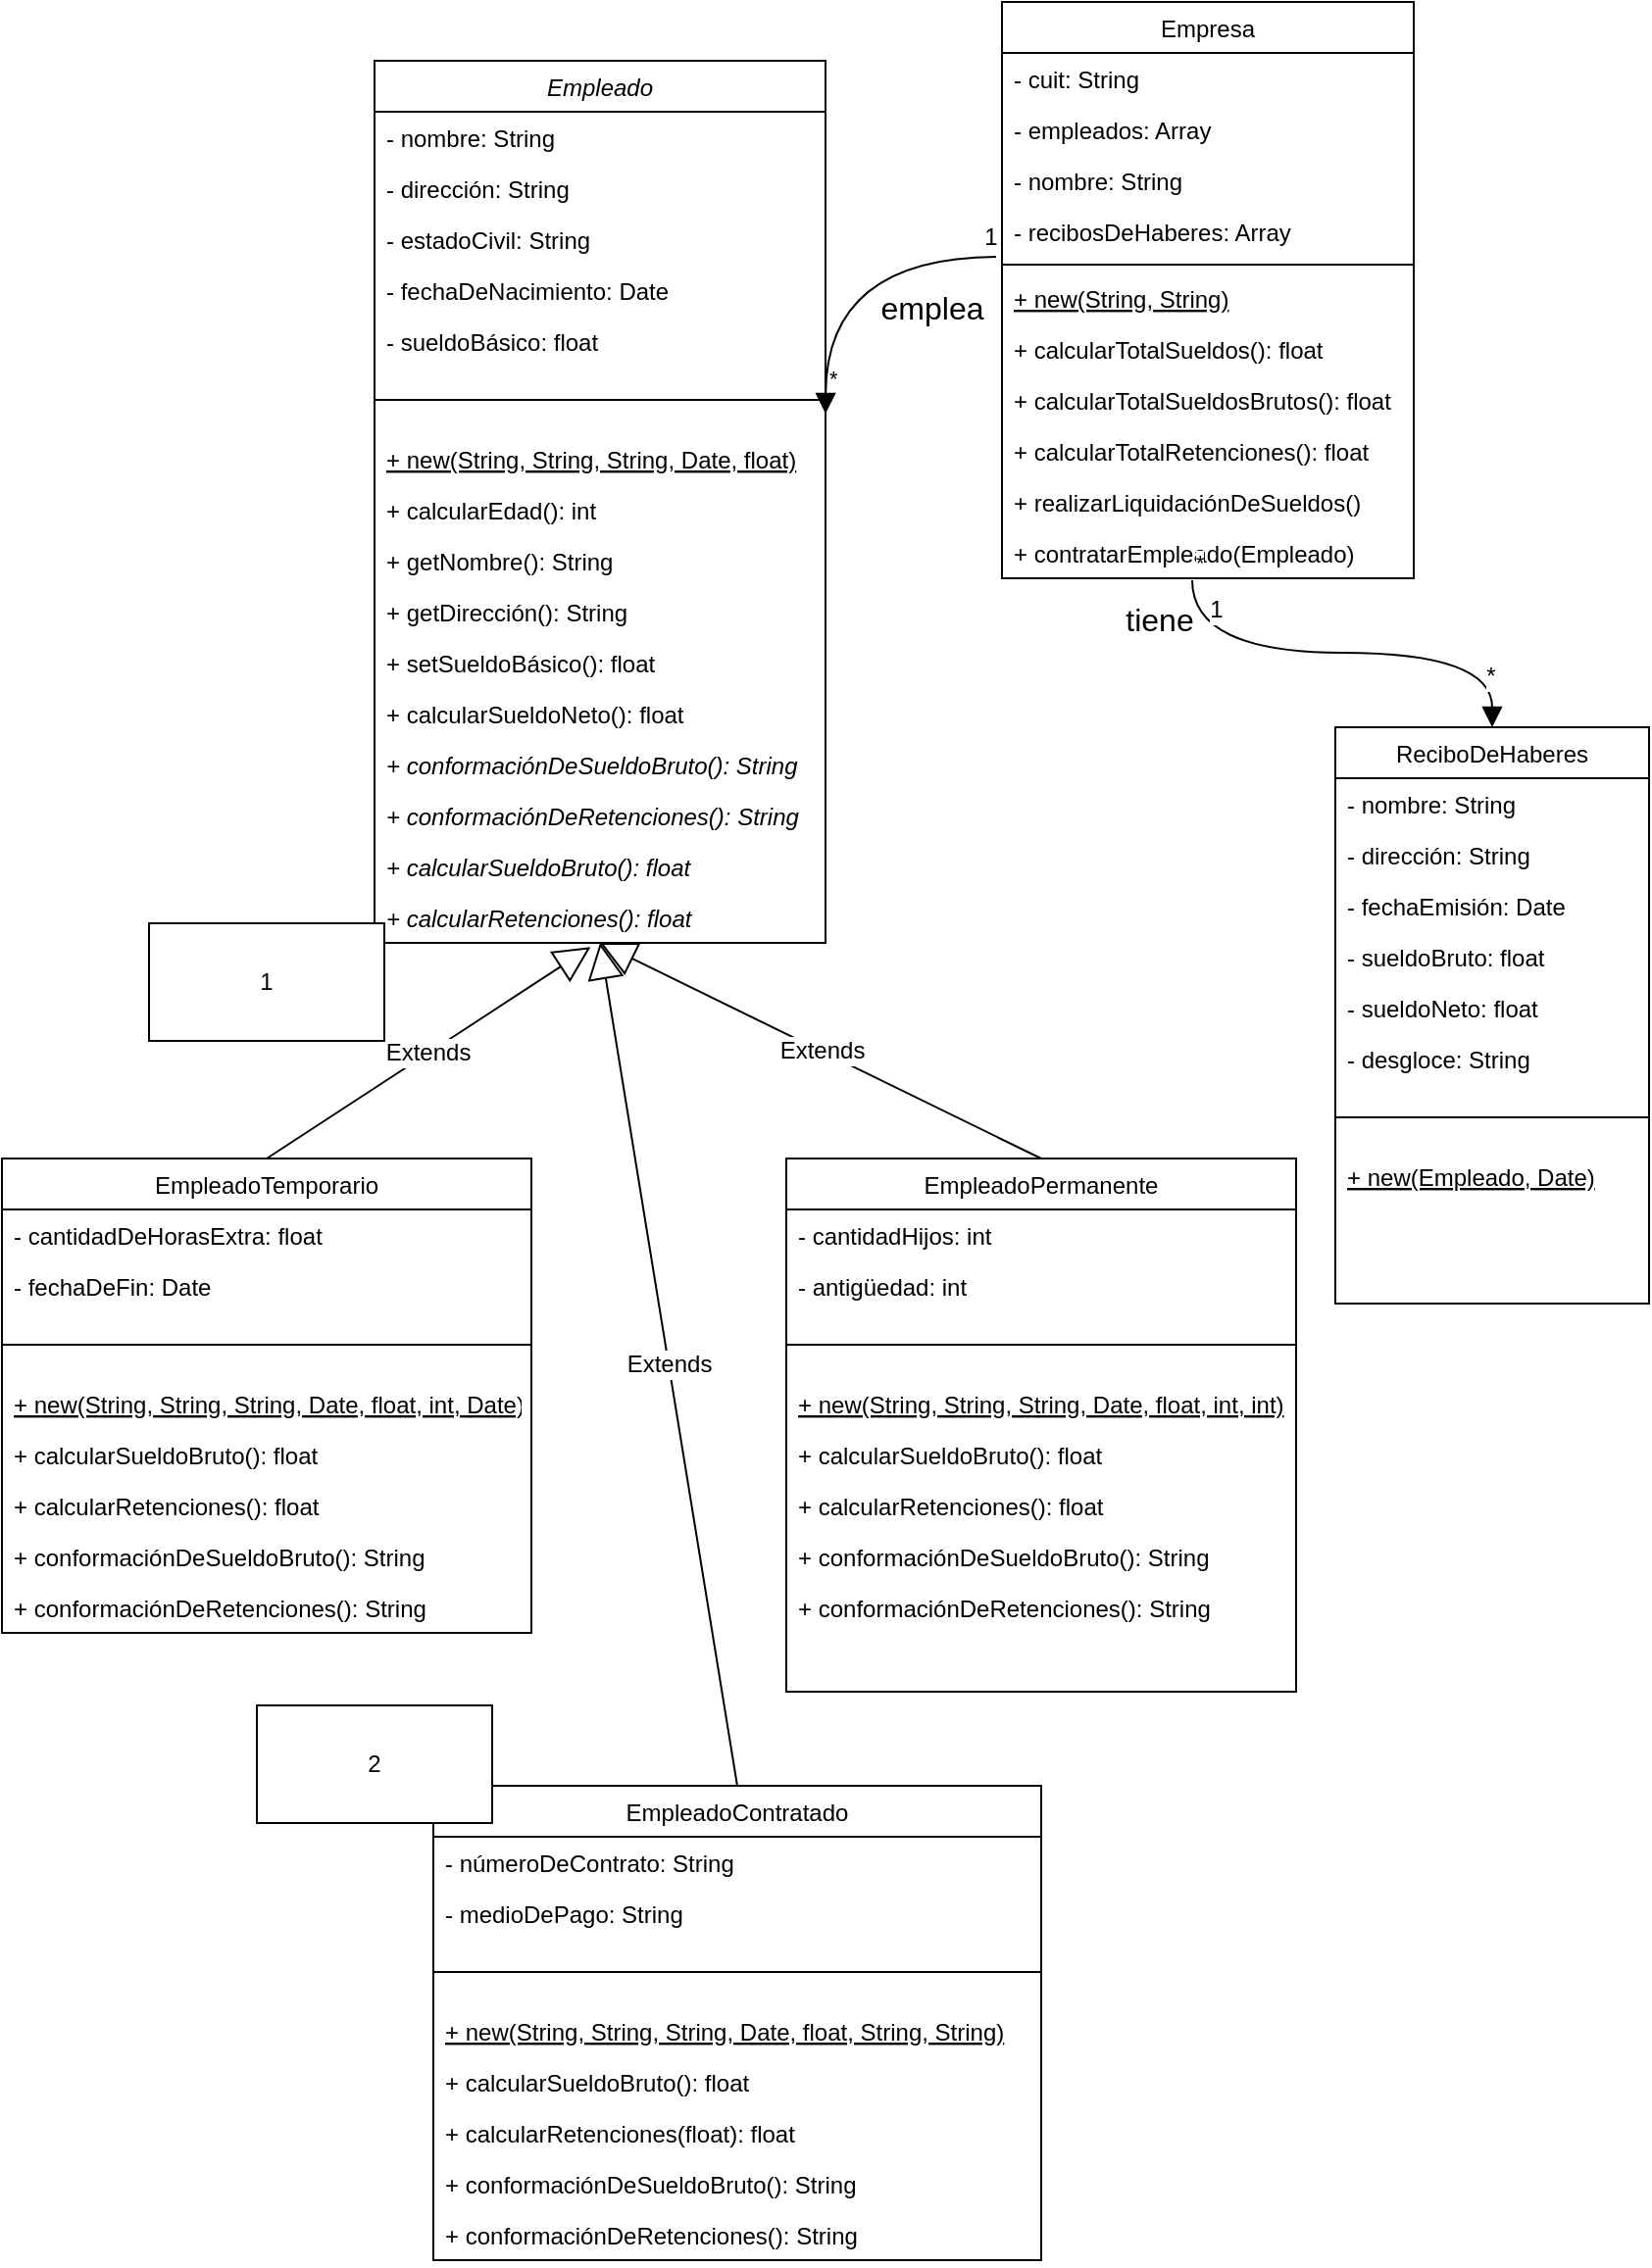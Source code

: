 <mxfile version="24.7.7">
  <diagram id="C5RBs43oDa-KdzZeNtuy" name="Page-1">
    <mxGraphModel dx="1816" dy="514" grid="1" gridSize="10" guides="1" tooltips="1" connect="1" arrows="1" fold="1" page="1" pageScale="1" pageWidth="827" pageHeight="1169" math="0" shadow="0">
      <root>
        <mxCell id="WIyWlLk6GJQsqaUBKTNV-0" />
        <mxCell id="WIyWlLk6GJQsqaUBKTNV-1" parent="WIyWlLk6GJQsqaUBKTNV-0" />
        <mxCell id="zkfFHV4jXpPFQw0GAbJ--0" value="Empresa" style="swimlane;fontStyle=0;align=center;verticalAlign=top;childLayout=stackLayout;horizontal=1;startSize=26;horizontalStack=0;resizeParent=1;resizeLast=0;collapsible=1;marginBottom=0;rounded=0;shadow=0;strokeWidth=1;" parent="WIyWlLk6GJQsqaUBKTNV-1" vertex="1">
          <mxGeometry x="420" y="20" width="210" height="294" as="geometry">
            <mxRectangle x="170" y="70" width="160" height="26" as="alternateBounds" />
          </mxGeometry>
        </mxCell>
        <mxCell id="zkfFHV4jXpPFQw0GAbJ--1" value="- cuit: String" style="text;align=left;verticalAlign=top;spacingLeft=4;spacingRight=4;overflow=hidden;rotatable=0;points=[[0,0.5],[1,0.5]];portConstraint=eastwest;" parent="zkfFHV4jXpPFQw0GAbJ--0" vertex="1">
          <mxGeometry y="26" width="210" height="26" as="geometry" />
        </mxCell>
        <mxCell id="zkfFHV4jXpPFQw0GAbJ--2" value="- empleados: Array" style="text;align=left;verticalAlign=top;spacingLeft=4;spacingRight=4;overflow=hidden;rotatable=0;points=[[0,0.5],[1,0.5]];portConstraint=eastwest;rounded=0;shadow=0;html=0;" parent="zkfFHV4jXpPFQw0GAbJ--0" vertex="1">
          <mxGeometry y="52" width="210" height="26" as="geometry" />
        </mxCell>
        <mxCell id="zkfFHV4jXpPFQw0GAbJ--3" value="- nombre: String" style="text;align=left;verticalAlign=top;spacingLeft=4;spacingRight=4;overflow=hidden;rotatable=0;points=[[0,0.5],[1,0.5]];portConstraint=eastwest;rounded=0;shadow=0;html=0;" parent="zkfFHV4jXpPFQw0GAbJ--0" vertex="1">
          <mxGeometry y="78" width="210" height="26" as="geometry" />
        </mxCell>
        <mxCell id="Naoxuk_FLumQkQ0aO1D7-44" value="- recibosDeHaberes: Array" style="text;align=left;verticalAlign=top;spacingLeft=4;spacingRight=4;overflow=hidden;rotatable=0;points=[[0,0.5],[1,0.5]];portConstraint=eastwest;rounded=0;shadow=0;html=0;" parent="zkfFHV4jXpPFQw0GAbJ--0" vertex="1">
          <mxGeometry y="104" width="210" height="26" as="geometry" />
        </mxCell>
        <mxCell id="zkfFHV4jXpPFQw0GAbJ--4" value="" style="line;html=1;strokeWidth=1;align=left;verticalAlign=middle;spacingTop=-1;spacingLeft=3;spacingRight=3;rotatable=0;labelPosition=right;points=[];portConstraint=eastwest;" parent="zkfFHV4jXpPFQw0GAbJ--0" vertex="1">
          <mxGeometry y="130" width="210" height="8" as="geometry" />
        </mxCell>
        <mxCell id="t2F7bN5t-ZQDE3GFPDe4-14" value="+ new(String, String)" style="text;align=left;verticalAlign=top;spacingLeft=4;spacingRight=4;overflow=hidden;rotatable=0;points=[[0,0.5],[1,0.5]];portConstraint=eastwest;fontStyle=4" parent="zkfFHV4jXpPFQw0GAbJ--0" vertex="1">
          <mxGeometry y="138" width="210" height="26" as="geometry" />
        </mxCell>
        <mxCell id="Naoxuk_FLumQkQ0aO1D7-34" value="+ calcularTotalSueldos(): float" style="text;align=left;verticalAlign=top;spacingLeft=4;spacingRight=4;overflow=hidden;rotatable=0;points=[[0,0.5],[1,0.5]];portConstraint=eastwest;fontStyle=0" parent="zkfFHV4jXpPFQw0GAbJ--0" vertex="1">
          <mxGeometry y="164" width="210" height="26" as="geometry" />
        </mxCell>
        <mxCell id="Naoxuk_FLumQkQ0aO1D7-35" value="+ calcularTotalSueldosBrutos(): float" style="text;align=left;verticalAlign=top;spacingLeft=4;spacingRight=4;overflow=hidden;rotatable=0;points=[[0,0.5],[1,0.5]];portConstraint=eastwest;fontStyle=0" parent="zkfFHV4jXpPFQw0GAbJ--0" vertex="1">
          <mxGeometry y="190" width="210" height="26" as="geometry" />
        </mxCell>
        <mxCell id="Naoxuk_FLumQkQ0aO1D7-36" value="+ calcularTotalRetenciones(): float" style="text;align=left;verticalAlign=top;spacingLeft=4;spacingRight=4;overflow=hidden;rotatable=0;points=[[0,0.5],[1,0.5]];portConstraint=eastwest;fontStyle=0" parent="zkfFHV4jXpPFQw0GAbJ--0" vertex="1">
          <mxGeometry y="216" width="210" height="26" as="geometry" />
        </mxCell>
        <mxCell id="RjPSyfs4WE9pUOb9Zy2P-0" value="+ realizarLiquidaciónDeSueldos()" style="text;align=left;verticalAlign=top;spacingLeft=4;spacingRight=4;overflow=hidden;rotatable=0;points=[[0,0.5],[1,0.5]];portConstraint=eastwest;fontStyle=0" vertex="1" parent="zkfFHV4jXpPFQw0GAbJ--0">
          <mxGeometry y="242" width="210" height="26" as="geometry" />
        </mxCell>
        <mxCell id="Naoxuk_FLumQkQ0aO1D7-37" value="+ contratarEmpleado(Empleado)" style="text;align=left;verticalAlign=top;spacingLeft=4;spacingRight=4;overflow=hidden;rotatable=0;points=[[0,0.5],[1,0.5]];portConstraint=eastwest;fontStyle=0" parent="zkfFHV4jXpPFQw0GAbJ--0" vertex="1">
          <mxGeometry y="268" width="210" height="26" as="geometry" />
        </mxCell>
        <mxCell id="zkfFHV4jXpPFQw0GAbJ--6" value="Empleado" style="swimlane;fontStyle=2;align=center;verticalAlign=top;childLayout=stackLayout;horizontal=1;startSize=26;horizontalStack=0;resizeParent=1;resizeLast=0;collapsible=1;marginBottom=0;rounded=0;shadow=0;strokeWidth=1;" parent="WIyWlLk6GJQsqaUBKTNV-1" vertex="1">
          <mxGeometry x="100" y="50" width="230" height="450" as="geometry">
            <mxRectangle x="130" y="380" width="160" height="26" as="alternateBounds" />
          </mxGeometry>
        </mxCell>
        <mxCell id="zkfFHV4jXpPFQw0GAbJ--7" value="- nombre: String" style="text;align=left;verticalAlign=top;spacingLeft=4;spacingRight=4;overflow=hidden;rotatable=0;points=[[0,0.5],[1,0.5]];portConstraint=eastwest;" parent="zkfFHV4jXpPFQw0GAbJ--6" vertex="1">
          <mxGeometry y="26" width="230" height="26" as="geometry" />
        </mxCell>
        <mxCell id="zkfFHV4jXpPFQw0GAbJ--8" value="- dirección: String" style="text;align=left;verticalAlign=top;spacingLeft=4;spacingRight=4;overflow=hidden;rotatable=0;points=[[0,0.5],[1,0.5]];portConstraint=eastwest;rounded=0;shadow=0;html=0;" parent="zkfFHV4jXpPFQw0GAbJ--6" vertex="1">
          <mxGeometry y="52" width="230" height="26" as="geometry" />
        </mxCell>
        <mxCell id="Naoxuk_FLumQkQ0aO1D7-0" value="- estadoCivil: String" style="text;align=left;verticalAlign=top;spacingLeft=4;spacingRight=4;overflow=hidden;rotatable=0;points=[[0,0.5],[1,0.5]];portConstraint=eastwest;rounded=0;shadow=0;html=0;" parent="zkfFHV4jXpPFQw0GAbJ--6" vertex="1">
          <mxGeometry y="78" width="230" height="26" as="geometry" />
        </mxCell>
        <mxCell id="Naoxuk_FLumQkQ0aO1D7-1" value="- fechaDeNacimiento: Date" style="text;align=left;verticalAlign=top;spacingLeft=4;spacingRight=4;overflow=hidden;rotatable=0;points=[[0,0.5],[1,0.5]];portConstraint=eastwest;rounded=0;shadow=0;html=0;" parent="zkfFHV4jXpPFQw0GAbJ--6" vertex="1">
          <mxGeometry y="104" width="230" height="26" as="geometry" />
        </mxCell>
        <mxCell id="Naoxuk_FLumQkQ0aO1D7-2" value="- sueldoBásico: float" style="text;align=left;verticalAlign=top;spacingLeft=4;spacingRight=4;overflow=hidden;rotatable=0;points=[[0,0.5],[1,0.5]];portConstraint=eastwest;rounded=0;shadow=0;html=0;" parent="zkfFHV4jXpPFQw0GAbJ--6" vertex="1">
          <mxGeometry y="130" width="230" height="26" as="geometry" />
        </mxCell>
        <mxCell id="zkfFHV4jXpPFQw0GAbJ--9" value="" style="line;html=1;strokeWidth=1;align=left;verticalAlign=middle;spacingTop=-1;spacingLeft=3;spacingRight=3;rotatable=0;labelPosition=right;points=[];portConstraint=eastwest;" parent="zkfFHV4jXpPFQw0GAbJ--6" vertex="1">
          <mxGeometry y="156" width="230" height="34" as="geometry" />
        </mxCell>
        <mxCell id="Naoxuk_FLumQkQ0aO1D7-19" value="+ new(String, String, String, Date, float)" style="text;align=left;verticalAlign=top;spacingLeft=4;spacingRight=4;overflow=hidden;rotatable=0;points=[[0,0.5],[1,0.5]];portConstraint=eastwest;fontStyle=4" parent="zkfFHV4jXpPFQw0GAbJ--6" vertex="1">
          <mxGeometry y="190" width="230" height="26" as="geometry" />
        </mxCell>
        <mxCell id="zkfFHV4jXpPFQw0GAbJ--10" value="+ calcularEdad(): int" style="text;align=left;verticalAlign=top;spacingLeft=4;spacingRight=4;overflow=hidden;rotatable=0;points=[[0,0.5],[1,0.5]];portConstraint=eastwest;fontStyle=0" parent="zkfFHV4jXpPFQw0GAbJ--6" vertex="1">
          <mxGeometry y="216" width="230" height="26" as="geometry" />
        </mxCell>
        <mxCell id="RjPSyfs4WE9pUOb9Zy2P-6" value="+ getNombre(): String" style="text;align=left;verticalAlign=top;spacingLeft=4;spacingRight=4;overflow=hidden;rotatable=0;points=[[0,0.5],[1,0.5]];portConstraint=eastwest;" vertex="1" parent="zkfFHV4jXpPFQw0GAbJ--6">
          <mxGeometry y="242" width="230" height="26" as="geometry" />
        </mxCell>
        <mxCell id="RjPSyfs4WE9pUOb9Zy2P-5" value="+ getDirección(): String" style="text;align=left;verticalAlign=top;spacingLeft=4;spacingRight=4;overflow=hidden;rotatable=0;points=[[0,0.5],[1,0.5]];portConstraint=eastwest;" vertex="1" parent="zkfFHV4jXpPFQw0GAbJ--6">
          <mxGeometry y="268" width="230" height="26" as="geometry" />
        </mxCell>
        <mxCell id="RjPSyfs4WE9pUOb9Zy2P-8" value="+ setSueldoBásico(): float" style="text;align=left;verticalAlign=top;spacingLeft=4;spacingRight=4;overflow=hidden;rotatable=0;points=[[0,0.5],[1,0.5]];portConstraint=eastwest;rounded=0;shadow=0;html=0;" vertex="1" parent="zkfFHV4jXpPFQw0GAbJ--6">
          <mxGeometry y="294" width="230" height="26" as="geometry" />
        </mxCell>
        <mxCell id="Naoxuk_FLumQkQ0aO1D7-27" value="+ calcularSueldoNeto(): float" style="text;align=left;verticalAlign=top;spacingLeft=4;spacingRight=4;overflow=hidden;rotatable=0;points=[[0,0.5],[1,0.5]];portConstraint=eastwest;fontStyle=0" parent="zkfFHV4jXpPFQw0GAbJ--6" vertex="1">
          <mxGeometry y="320" width="230" height="26" as="geometry" />
        </mxCell>
        <mxCell id="RjPSyfs4WE9pUOb9Zy2P-24" value="+ conformaciónDeSueldoBruto(): String" style="text;align=left;verticalAlign=top;spacingLeft=4;spacingRight=4;overflow=hidden;rotatable=0;points=[[0,0.5],[1,0.5]];portConstraint=eastwest;fontStyle=2" vertex="1" parent="zkfFHV4jXpPFQw0GAbJ--6">
          <mxGeometry y="346" width="230" height="26" as="geometry" />
        </mxCell>
        <mxCell id="RjPSyfs4WE9pUOb9Zy2P-25" value="+ conformaciónDeRetenciones(): String" style="text;align=left;verticalAlign=top;spacingLeft=4;spacingRight=4;overflow=hidden;rotatable=0;points=[[0,0.5],[1,0.5]];portConstraint=eastwest;fontStyle=2" vertex="1" parent="zkfFHV4jXpPFQw0GAbJ--6">
          <mxGeometry y="372" width="230" height="26" as="geometry" />
        </mxCell>
        <mxCell id="t2F7bN5t-ZQDE3GFPDe4-15" value="+ calcularSueldoBruto(): float" style="text;align=left;verticalAlign=top;spacingLeft=4;spacingRight=4;overflow=hidden;rotatable=0;points=[[0,0.5],[1,0.5]];portConstraint=eastwest;fontStyle=2" parent="zkfFHV4jXpPFQw0GAbJ--6" vertex="1">
          <mxGeometry y="398" width="230" height="26" as="geometry" />
        </mxCell>
        <mxCell id="t2F7bN5t-ZQDE3GFPDe4-16" value="+ calcularRetenciones(): float" style="text;align=left;verticalAlign=top;spacingLeft=4;spacingRight=4;overflow=hidden;rotatable=0;points=[[0,0.5],[1,0.5]];portConstraint=eastwest;fontStyle=2" parent="zkfFHV4jXpPFQw0GAbJ--6" vertex="1">
          <mxGeometry y="424" width="230" height="26" as="geometry" />
        </mxCell>
        <mxCell id="Naoxuk_FLumQkQ0aO1D7-3" value="EmpleadoPermanente" style="swimlane;fontStyle=0;align=center;verticalAlign=top;childLayout=stackLayout;horizontal=1;startSize=26;horizontalStack=0;resizeParent=1;resizeLast=0;collapsible=1;marginBottom=0;rounded=0;shadow=0;strokeWidth=1;" parent="WIyWlLk6GJQsqaUBKTNV-1" vertex="1">
          <mxGeometry x="310" y="610" width="260" height="272" as="geometry">
            <mxRectangle x="130" y="380" width="160" height="26" as="alternateBounds" />
          </mxGeometry>
        </mxCell>
        <mxCell id="Naoxuk_FLumQkQ0aO1D7-4" value="- cantidadHijos: int" style="text;align=left;verticalAlign=top;spacingLeft=4;spacingRight=4;overflow=hidden;rotatable=0;points=[[0,0.5],[1,0.5]];portConstraint=eastwest;" parent="Naoxuk_FLumQkQ0aO1D7-3" vertex="1">
          <mxGeometry y="26" width="260" height="26" as="geometry" />
        </mxCell>
        <mxCell id="Naoxuk_FLumQkQ0aO1D7-5" value="- antigüedad: int" style="text;align=left;verticalAlign=top;spacingLeft=4;spacingRight=4;overflow=hidden;rotatable=0;points=[[0,0.5],[1,0.5]];portConstraint=eastwest;rounded=0;shadow=0;html=0;" parent="Naoxuk_FLumQkQ0aO1D7-3" vertex="1">
          <mxGeometry y="52" width="260" height="26" as="geometry" />
        </mxCell>
        <mxCell id="Naoxuk_FLumQkQ0aO1D7-9" value="" style="line;html=1;strokeWidth=1;align=left;verticalAlign=middle;spacingTop=-1;spacingLeft=3;spacingRight=3;rotatable=0;labelPosition=right;points=[];portConstraint=eastwest;" parent="Naoxuk_FLumQkQ0aO1D7-3" vertex="1">
          <mxGeometry y="78" width="260" height="34" as="geometry" />
        </mxCell>
        <mxCell id="t2F7bN5t-ZQDE3GFPDe4-31" value="+ new(String, String, String, Date, float, int, int)" style="text;align=left;verticalAlign=top;spacingLeft=4;spacingRight=4;overflow=hidden;rotatable=0;points=[[0,0.5],[1,0.5]];portConstraint=eastwest;fontStyle=4" parent="Naoxuk_FLumQkQ0aO1D7-3" vertex="1">
          <mxGeometry y="112" width="260" height="26" as="geometry" />
        </mxCell>
        <mxCell id="Naoxuk_FLumQkQ0aO1D7-30" value="+ calcularSueldoBruto(): float" style="text;align=left;verticalAlign=top;spacingLeft=4;spacingRight=4;overflow=hidden;rotatable=0;points=[[0,0.5],[1,0.5]];portConstraint=eastwest;fontStyle=0" parent="Naoxuk_FLumQkQ0aO1D7-3" vertex="1">
          <mxGeometry y="138" width="260" height="26" as="geometry" />
        </mxCell>
        <mxCell id="Naoxuk_FLumQkQ0aO1D7-31" value="+ calcularRetenciones(): float" style="text;align=left;verticalAlign=top;spacingLeft=4;spacingRight=4;overflow=hidden;rotatable=0;points=[[0,0.5],[1,0.5]];portConstraint=eastwest;fontStyle=0" parent="Naoxuk_FLumQkQ0aO1D7-3" vertex="1">
          <mxGeometry y="164" width="260" height="26" as="geometry" />
        </mxCell>
        <mxCell id="RjPSyfs4WE9pUOb9Zy2P-18" value="+ conformaciónDeSueldoBruto(): String" style="text;align=left;verticalAlign=top;spacingLeft=4;spacingRight=4;overflow=hidden;rotatable=0;points=[[0,0.5],[1,0.5]];portConstraint=eastwest;fontStyle=0" vertex="1" parent="Naoxuk_FLumQkQ0aO1D7-3">
          <mxGeometry y="190" width="260" height="26" as="geometry" />
        </mxCell>
        <mxCell id="RjPSyfs4WE9pUOb9Zy2P-19" value="+ conformaciónDeRetenciones(): String" style="text;align=left;verticalAlign=top;spacingLeft=4;spacingRight=4;overflow=hidden;rotatable=0;points=[[0,0.5],[1,0.5]];portConstraint=eastwest;fontStyle=0" vertex="1" parent="Naoxuk_FLumQkQ0aO1D7-3">
          <mxGeometry y="216" width="260" height="26" as="geometry" />
        </mxCell>
        <mxCell id="Naoxuk_FLumQkQ0aO1D7-11" value="EmpleadoTemporario" style="swimlane;fontStyle=0;align=center;verticalAlign=top;childLayout=stackLayout;horizontal=1;startSize=26;horizontalStack=0;resizeParent=1;resizeLast=0;collapsible=1;marginBottom=0;rounded=0;shadow=0;strokeWidth=1;" parent="WIyWlLk6GJQsqaUBKTNV-1" vertex="1">
          <mxGeometry x="-90" y="610" width="270" height="242" as="geometry">
            <mxRectangle x="130" y="380" width="160" height="26" as="alternateBounds" />
          </mxGeometry>
        </mxCell>
        <mxCell id="Naoxuk_FLumQkQ0aO1D7-14" value="- cantidadDeHorasExtra: float" style="text;align=left;verticalAlign=top;spacingLeft=4;spacingRight=4;overflow=hidden;rotatable=0;points=[[0,0.5],[1,0.5]];portConstraint=eastwest;rounded=0;shadow=0;html=0;" parent="Naoxuk_FLumQkQ0aO1D7-11" vertex="1">
          <mxGeometry y="26" width="270" height="26" as="geometry" />
        </mxCell>
        <mxCell id="Naoxuk_FLumQkQ0aO1D7-29" value="- fechaDeFin: Date" style="text;align=left;verticalAlign=top;spacingLeft=4;spacingRight=4;overflow=hidden;rotatable=0;points=[[0,0.5],[1,0.5]];portConstraint=eastwest;rounded=0;shadow=0;html=0;" parent="Naoxuk_FLumQkQ0aO1D7-11" vertex="1">
          <mxGeometry y="52" width="270" height="26" as="geometry" />
        </mxCell>
        <mxCell id="Naoxuk_FLumQkQ0aO1D7-17" value="" style="line;html=1;strokeWidth=1;align=left;verticalAlign=middle;spacingTop=-1;spacingLeft=3;spacingRight=3;rotatable=0;labelPosition=right;points=[];portConstraint=eastwest;" parent="Naoxuk_FLumQkQ0aO1D7-11" vertex="1">
          <mxGeometry y="78" width="270" height="34" as="geometry" />
        </mxCell>
        <mxCell id="t2F7bN5t-ZQDE3GFPDe4-30" value="+ new(String, String, String, Date, float, int, Date)" style="text;align=left;verticalAlign=top;spacingLeft=4;spacingRight=4;overflow=hidden;rotatable=0;points=[[0,0.5],[1,0.5]];portConstraint=eastwest;fontStyle=4" parent="Naoxuk_FLumQkQ0aO1D7-11" vertex="1">
          <mxGeometry y="112" width="270" height="26" as="geometry" />
        </mxCell>
        <mxCell id="Naoxuk_FLumQkQ0aO1D7-28" value="+ calcularSueldoBruto(): float" style="text;align=left;verticalAlign=top;spacingLeft=4;spacingRight=4;overflow=hidden;rotatable=0;points=[[0,0.5],[1,0.5]];portConstraint=eastwest;fontStyle=0" parent="Naoxuk_FLumQkQ0aO1D7-11" vertex="1">
          <mxGeometry y="138" width="270" height="26" as="geometry" />
        </mxCell>
        <mxCell id="Naoxuk_FLumQkQ0aO1D7-33" value="+ calcularRetenciones(): float" style="text;align=left;verticalAlign=top;spacingLeft=4;spacingRight=4;overflow=hidden;rotatable=0;points=[[0,0.5],[1,0.5]];portConstraint=eastwest;fontStyle=0" parent="Naoxuk_FLumQkQ0aO1D7-11" vertex="1">
          <mxGeometry y="164" width="270" height="26" as="geometry" />
        </mxCell>
        <mxCell id="RjPSyfs4WE9pUOb9Zy2P-12" value="+ conformaciónDeSueldoBruto(): String" style="text;align=left;verticalAlign=top;spacingLeft=4;spacingRight=4;overflow=hidden;rotatable=0;points=[[0,0.5],[1,0.5]];portConstraint=eastwest;fontStyle=0" vertex="1" parent="Naoxuk_FLumQkQ0aO1D7-11">
          <mxGeometry y="190" width="270" height="26" as="geometry" />
        </mxCell>
        <mxCell id="RjPSyfs4WE9pUOb9Zy2P-13" value="+ conformaciónDeRetenciones(): String" style="text;align=left;verticalAlign=top;spacingLeft=4;spacingRight=4;overflow=hidden;rotatable=0;points=[[0,0.5],[1,0.5]];portConstraint=eastwest;fontStyle=0" vertex="1" parent="Naoxuk_FLumQkQ0aO1D7-11">
          <mxGeometry y="216" width="270" height="26" as="geometry" />
        </mxCell>
        <mxCell id="Naoxuk_FLumQkQ0aO1D7-38" value="ReciboDeHaberes" style="swimlane;fontStyle=0;align=center;verticalAlign=top;childLayout=stackLayout;horizontal=1;startSize=26;horizontalStack=0;resizeParent=1;resizeLast=0;collapsible=1;marginBottom=0;rounded=0;shadow=0;strokeWidth=1;" parent="WIyWlLk6GJQsqaUBKTNV-1" vertex="1">
          <mxGeometry x="590" y="390" width="160" height="294" as="geometry">
            <mxRectangle x="130" y="380" width="160" height="26" as="alternateBounds" />
          </mxGeometry>
        </mxCell>
        <mxCell id="Naoxuk_FLumQkQ0aO1D7-39" value="- nombre: String" style="text;align=left;verticalAlign=top;spacingLeft=4;spacingRight=4;overflow=hidden;rotatable=0;points=[[0,0.5],[1,0.5]];portConstraint=eastwest;" parent="Naoxuk_FLumQkQ0aO1D7-38" vertex="1">
          <mxGeometry y="26" width="160" height="26" as="geometry" />
        </mxCell>
        <mxCell id="Naoxuk_FLumQkQ0aO1D7-40" value="- dirección: String" style="text;align=left;verticalAlign=top;spacingLeft=4;spacingRight=4;overflow=hidden;rotatable=0;points=[[0,0.5],[1,0.5]];portConstraint=eastwest;rounded=0;shadow=0;html=0;" parent="Naoxuk_FLumQkQ0aO1D7-38" vertex="1">
          <mxGeometry y="52" width="160" height="26" as="geometry" />
        </mxCell>
        <mxCell id="Naoxuk_FLumQkQ0aO1D7-45" value="- fechaEmisión: Date" style="text;align=left;verticalAlign=top;spacingLeft=4;spacingRight=4;overflow=hidden;rotatable=0;points=[[0,0.5],[1,0.5]];portConstraint=eastwest;rounded=0;shadow=0;html=0;" parent="Naoxuk_FLumQkQ0aO1D7-38" vertex="1">
          <mxGeometry y="78" width="160" height="26" as="geometry" />
        </mxCell>
        <mxCell id="Naoxuk_FLumQkQ0aO1D7-46" value="- sueldoBruto: float" style="text;align=left;verticalAlign=top;spacingLeft=4;spacingRight=4;overflow=hidden;rotatable=0;points=[[0,0.5],[1,0.5]];portConstraint=eastwest;rounded=0;shadow=0;html=0;" parent="Naoxuk_FLumQkQ0aO1D7-38" vertex="1">
          <mxGeometry y="104" width="160" height="26" as="geometry" />
        </mxCell>
        <mxCell id="Naoxuk_FLumQkQ0aO1D7-47" value="- sueldoNeto: float" style="text;align=left;verticalAlign=top;spacingLeft=4;spacingRight=4;overflow=hidden;rotatable=0;points=[[0,0.5],[1,0.5]];portConstraint=eastwest;rounded=0;shadow=0;html=0;" parent="Naoxuk_FLumQkQ0aO1D7-38" vertex="1">
          <mxGeometry y="130" width="160" height="26" as="geometry" />
        </mxCell>
        <mxCell id="Naoxuk_FLumQkQ0aO1D7-48" value="- desgloce: String" style="text;align=left;verticalAlign=top;spacingLeft=4;spacingRight=4;overflow=hidden;rotatable=0;points=[[0,0.5],[1,0.5]];portConstraint=eastwest;rounded=0;shadow=0;html=0;" parent="Naoxuk_FLumQkQ0aO1D7-38" vertex="1">
          <mxGeometry y="156" width="160" height="26" as="geometry" />
        </mxCell>
        <mxCell id="Naoxuk_FLumQkQ0aO1D7-41" value="" style="line;html=1;strokeWidth=1;align=left;verticalAlign=middle;spacingTop=-1;spacingLeft=3;spacingRight=3;rotatable=0;labelPosition=right;points=[];portConstraint=eastwest;" parent="Naoxuk_FLumQkQ0aO1D7-38" vertex="1">
          <mxGeometry y="182" width="160" height="34" as="geometry" />
        </mxCell>
        <mxCell id="t2F7bN5t-ZQDE3GFPDe4-28" value="+ new(Empleado, Date)" style="text;align=left;verticalAlign=top;spacingLeft=4;spacingRight=4;overflow=hidden;rotatable=0;points=[[0,0.5],[1,0.5]];portConstraint=eastwest;fontStyle=4" parent="Naoxuk_FLumQkQ0aO1D7-38" vertex="1">
          <mxGeometry y="216" width="160" height="26" as="geometry" />
        </mxCell>
        <mxCell id="Naoxuk_FLumQkQ0aO1D7-49" value="EmpleadoContratado" style="swimlane;fontStyle=0;align=center;verticalAlign=top;childLayout=stackLayout;horizontal=1;startSize=26;horizontalStack=0;resizeParent=1;resizeLast=0;collapsible=1;marginBottom=0;rounded=0;shadow=0;strokeWidth=1;" parent="WIyWlLk6GJQsqaUBKTNV-1" vertex="1">
          <mxGeometry x="130" y="930" width="310" height="242" as="geometry">
            <mxRectangle x="210" y="910" width="160" height="26" as="alternateBounds" />
          </mxGeometry>
        </mxCell>
        <mxCell id="Naoxuk_FLumQkQ0aO1D7-50" value="- númeroDeContrato: String" style="text;align=left;verticalAlign=top;spacingLeft=4;spacingRight=4;overflow=hidden;rotatable=0;points=[[0,0.5],[1,0.5]];portConstraint=eastwest;" parent="Naoxuk_FLumQkQ0aO1D7-49" vertex="1">
          <mxGeometry y="26" width="310" height="26" as="geometry" />
        </mxCell>
        <mxCell id="Naoxuk_FLumQkQ0aO1D7-51" value="- medioDePago: String" style="text;align=left;verticalAlign=top;spacingLeft=4;spacingRight=4;overflow=hidden;rotatable=0;points=[[0,0.5],[1,0.5]];portConstraint=eastwest;rounded=0;shadow=0;html=0;" parent="Naoxuk_FLumQkQ0aO1D7-49" vertex="1">
          <mxGeometry y="52" width="310" height="26" as="geometry" />
        </mxCell>
        <mxCell id="Naoxuk_FLumQkQ0aO1D7-52" value="" style="line;html=1;strokeWidth=1;align=left;verticalAlign=middle;spacingTop=-1;spacingLeft=3;spacingRight=3;rotatable=0;labelPosition=right;points=[];portConstraint=eastwest;" parent="Naoxuk_FLumQkQ0aO1D7-49" vertex="1">
          <mxGeometry y="78" width="310" height="34" as="geometry" />
        </mxCell>
        <mxCell id="Y13BAurT9RQZEyCTWnLE-0" value="+ new(String, String, String, Date, float, String, String)" style="text;align=left;verticalAlign=top;spacingLeft=4;spacingRight=4;overflow=hidden;rotatable=0;points=[[0,0.5],[1,0.5]];portConstraint=eastwest;fontStyle=4" parent="Naoxuk_FLumQkQ0aO1D7-49" vertex="1">
          <mxGeometry y="112" width="310" height="26" as="geometry" />
        </mxCell>
        <mxCell id="Naoxuk_FLumQkQ0aO1D7-53" value="+ calcularSueldoBruto(): float" style="text;align=left;verticalAlign=top;spacingLeft=4;spacingRight=4;overflow=hidden;rotatable=0;points=[[0,0.5],[1,0.5]];portConstraint=eastwest;fontStyle=0" parent="Naoxuk_FLumQkQ0aO1D7-49" vertex="1">
          <mxGeometry y="138" width="310" height="26" as="geometry" />
        </mxCell>
        <mxCell id="Naoxuk_FLumQkQ0aO1D7-54" value="+ calcularRetenciones(float): float" style="text;align=left;verticalAlign=top;spacingLeft=4;spacingRight=4;overflow=hidden;rotatable=0;points=[[0,0.5],[1,0.5]];portConstraint=eastwest;fontStyle=0" parent="Naoxuk_FLumQkQ0aO1D7-49" vertex="1">
          <mxGeometry y="164" width="310" height="26" as="geometry" />
        </mxCell>
        <mxCell id="RjPSyfs4WE9pUOb9Zy2P-22" value="+ conformaciónDeSueldoBruto(): String" style="text;align=left;verticalAlign=top;spacingLeft=4;spacingRight=4;overflow=hidden;rotatable=0;points=[[0,0.5],[1,0.5]];portConstraint=eastwest;fontStyle=0" vertex="1" parent="Naoxuk_FLumQkQ0aO1D7-49">
          <mxGeometry y="190" width="310" height="26" as="geometry" />
        </mxCell>
        <mxCell id="RjPSyfs4WE9pUOb9Zy2P-23" value="+ conformaciónDeRetenciones(): String" style="text;align=left;verticalAlign=top;spacingLeft=4;spacingRight=4;overflow=hidden;rotatable=0;points=[[0,0.5],[1,0.5]];portConstraint=eastwest;fontStyle=0" vertex="1" parent="Naoxuk_FLumQkQ0aO1D7-49">
          <mxGeometry y="216" width="310" height="26" as="geometry" />
        </mxCell>
        <mxCell id="Naoxuk_FLumQkQ0aO1D7-58" value="2" style="rounded=0;whiteSpace=wrap;html=1;" parent="WIyWlLk6GJQsqaUBKTNV-1" vertex="1">
          <mxGeometry x="40" y="889" width="120" height="60" as="geometry" />
        </mxCell>
        <mxCell id="Naoxuk_FLumQkQ0aO1D7-59" value="1" style="rounded=0;whiteSpace=wrap;html=1;" parent="WIyWlLk6GJQsqaUBKTNV-1" vertex="1">
          <mxGeometry x="-15" y="490" width="120" height="60" as="geometry" />
        </mxCell>
        <mxCell id="t2F7bN5t-ZQDE3GFPDe4-7" value="" style="endArrow=block;endFill=1;html=1;edgeStyle=orthogonalEdgeStyle;align=left;verticalAlign=top;rounded=0;fontSize=12;startSize=8;endSize=8;curved=1;" parent="WIyWlLk6GJQsqaUBKTNV-1" edge="1">
          <mxGeometry x="-1" relative="1" as="geometry">
            <mxPoint x="417" y="150" as="sourcePoint" />
            <mxPoint x="330" y="230" as="targetPoint" />
          </mxGeometry>
        </mxCell>
        <mxCell id="t2F7bN5t-ZQDE3GFPDe4-8" value="*" style="edgeLabel;resizable=0;html=1;align=left;verticalAlign=bottom;" parent="t2F7bN5t-ZQDE3GFPDe4-7" connectable="0" vertex="1">
          <mxGeometry x="-1" relative="1" as="geometry">
            <mxPoint x="-87" y="70" as="offset" />
          </mxGeometry>
        </mxCell>
        <mxCell id="t2F7bN5t-ZQDE3GFPDe4-9" value="1" style="edgeLabel;html=1;align=center;verticalAlign=middle;resizable=0;points=[];fontSize=12;" parent="t2F7bN5t-ZQDE3GFPDe4-7" vertex="1" connectable="0">
          <mxGeometry x="0.777" y="-2" relative="1" as="geometry">
            <mxPoint x="86" y="-72" as="offset" />
          </mxGeometry>
        </mxCell>
        <mxCell id="t2F7bN5t-ZQDE3GFPDe4-10" value="emplea" style="text;html=1;align=center;verticalAlign=middle;resizable=0;points=[];autosize=1;strokeColor=none;fillColor=none;fontSize=16;" parent="WIyWlLk6GJQsqaUBKTNV-1" vertex="1">
          <mxGeometry x="344" y="161" width="80" height="30" as="geometry" />
        </mxCell>
        <mxCell id="t2F7bN5t-ZQDE3GFPDe4-11" value="Extends" style="endArrow=block;endSize=16;endFill=0;html=1;rounded=0;fontSize=12;curved=1;exitX=0.5;exitY=0;exitDx=0;exitDy=0;entryX=0.5;entryY=1;entryDx=0;entryDy=0;" parent="WIyWlLk6GJQsqaUBKTNV-1" source="Naoxuk_FLumQkQ0aO1D7-3" target="zkfFHV4jXpPFQw0GAbJ--6" edge="1">
          <mxGeometry width="160" relative="1" as="geometry">
            <mxPoint x="450" y="490" as="sourcePoint" />
            <mxPoint x="610" y="490" as="targetPoint" />
          </mxGeometry>
        </mxCell>
        <mxCell id="t2F7bN5t-ZQDE3GFPDe4-12" value="Extends" style="endArrow=block;endSize=16;endFill=0;html=1;rounded=0;fontSize=12;curved=1;exitX=0.5;exitY=0;exitDx=0;exitDy=0;entryX=0.479;entryY=1.082;entryDx=0;entryDy=0;entryPerimeter=0;" parent="WIyWlLk6GJQsqaUBKTNV-1" source="Naoxuk_FLumQkQ0aO1D7-11" edge="1" target="t2F7bN5t-ZQDE3GFPDe4-16">
          <mxGeometry width="160" relative="1" as="geometry">
            <mxPoint x="344" y="620" as="sourcePoint" />
            <mxPoint x="230" y="410" as="targetPoint" />
          </mxGeometry>
        </mxCell>
        <mxCell id="t2F7bN5t-ZQDE3GFPDe4-13" value="Extends" style="endArrow=block;endSize=16;endFill=0;html=1;rounded=0;fontSize=12;curved=1;exitX=0.5;exitY=0;exitDx=0;exitDy=0;entryX=0.5;entryY=1;entryDx=0;entryDy=0;" parent="WIyWlLk6GJQsqaUBKTNV-1" source="Naoxuk_FLumQkQ0aO1D7-49" target="zkfFHV4jXpPFQw0GAbJ--6" edge="1">
          <mxGeometry width="160" relative="1" as="geometry">
            <mxPoint x="393" y="630" as="sourcePoint" />
            <mxPoint x="220" y="440" as="targetPoint" />
          </mxGeometry>
        </mxCell>
        <mxCell id="t2F7bN5t-ZQDE3GFPDe4-21" value="" style="endArrow=block;endFill=1;html=1;edgeStyle=orthogonalEdgeStyle;align=left;verticalAlign=top;rounded=0;fontSize=12;startSize=8;endSize=8;curved=1;entryX=0.5;entryY=0;entryDx=0;entryDy=0;exitX=0.462;exitY=1.037;exitDx=0;exitDy=0;exitPerimeter=0;" parent="WIyWlLk6GJQsqaUBKTNV-1" target="Naoxuk_FLumQkQ0aO1D7-38" edge="1" source="Naoxuk_FLumQkQ0aO1D7-37">
          <mxGeometry x="-1" relative="1" as="geometry">
            <mxPoint x="520" y="290" as="sourcePoint" />
            <mxPoint x="511" y="281.51" as="targetPoint" />
          </mxGeometry>
        </mxCell>
        <mxCell id="t2F7bN5t-ZQDE3GFPDe4-22" value="*" style="edgeLabel;resizable=0;html=1;align=left;verticalAlign=bottom;" parent="t2F7bN5t-ZQDE3GFPDe4-21" connectable="0" vertex="1">
          <mxGeometry x="-1" relative="1" as="geometry" />
        </mxCell>
        <mxCell id="t2F7bN5t-ZQDE3GFPDe4-24" value="*" style="edgeLabel;html=1;align=center;verticalAlign=middle;resizable=0;points=[];fontSize=12;" parent="t2F7bN5t-ZQDE3GFPDe4-21" vertex="1" connectable="0">
          <mxGeometry x="0.771" y="-1" relative="1" as="geometry">
            <mxPoint as="offset" />
          </mxGeometry>
        </mxCell>
        <mxCell id="t2F7bN5t-ZQDE3GFPDe4-25" value="1" style="edgeLabel;html=1;align=center;verticalAlign=middle;resizable=0;points=[];fontSize=12;" parent="t2F7bN5t-ZQDE3GFPDe4-21" vertex="1" connectable="0">
          <mxGeometry x="-0.604" y="-3" relative="1" as="geometry">
            <mxPoint x="4" y="-25" as="offset" />
          </mxGeometry>
        </mxCell>
        <mxCell id="t2F7bN5t-ZQDE3GFPDe4-26" value="tiene" style="text;html=1;align=center;verticalAlign=middle;resizable=0;points=[];autosize=1;strokeColor=none;fillColor=none;fontSize=16;" parent="WIyWlLk6GJQsqaUBKTNV-1" vertex="1">
          <mxGeometry x="470" y="320" width="60" height="30" as="geometry" />
        </mxCell>
      </root>
    </mxGraphModel>
  </diagram>
</mxfile>
